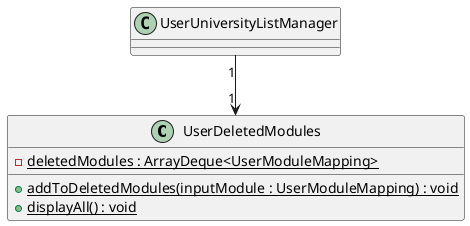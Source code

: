 @startuml
'https://plantuml.com/class-diagram

class UserDeletedModules {
    {static} - deletedModules : ArrayDeque<UserModuleMapping>

    {static} + addToDeletedModules(inputModule : UserModuleMapping) : void
    {static} + displayAll() : void
}

UserUniversityListManager "1" --> "1" UserDeletedModules
@enduml